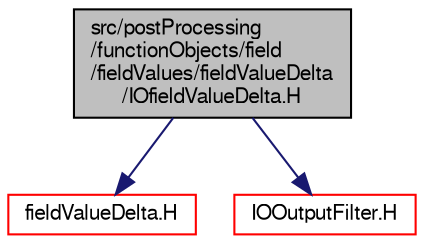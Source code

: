 digraph "src/postProcessing/functionObjects/field/fieldValues/fieldValueDelta/IOfieldValueDelta.H"
{
  bgcolor="transparent";
  edge [fontname="FreeSans",fontsize="10",labelfontname="FreeSans",labelfontsize="10"];
  node [fontname="FreeSans",fontsize="10",shape=record];
  Node0 [label="src/postProcessing\l/functionObjects/field\l/fieldValues/fieldValueDelta\l/IOfieldValueDelta.H",height=0.2,width=0.4,color="black", fillcolor="grey75", style="filled", fontcolor="black"];
  Node0 -> Node1 [color="midnightblue",fontsize="10",style="solid",fontname="FreeSans"];
  Node1 [label="fieldValueDelta.H",height=0.2,width=0.4,color="red",URL="$a13328.html"];
  Node0 -> Node276 [color="midnightblue",fontsize="10",style="solid",fontname="FreeSans"];
  Node276 [label="IOOutputFilter.H",height=0.2,width=0.4,color="red",URL="$a08969.html"];
}

